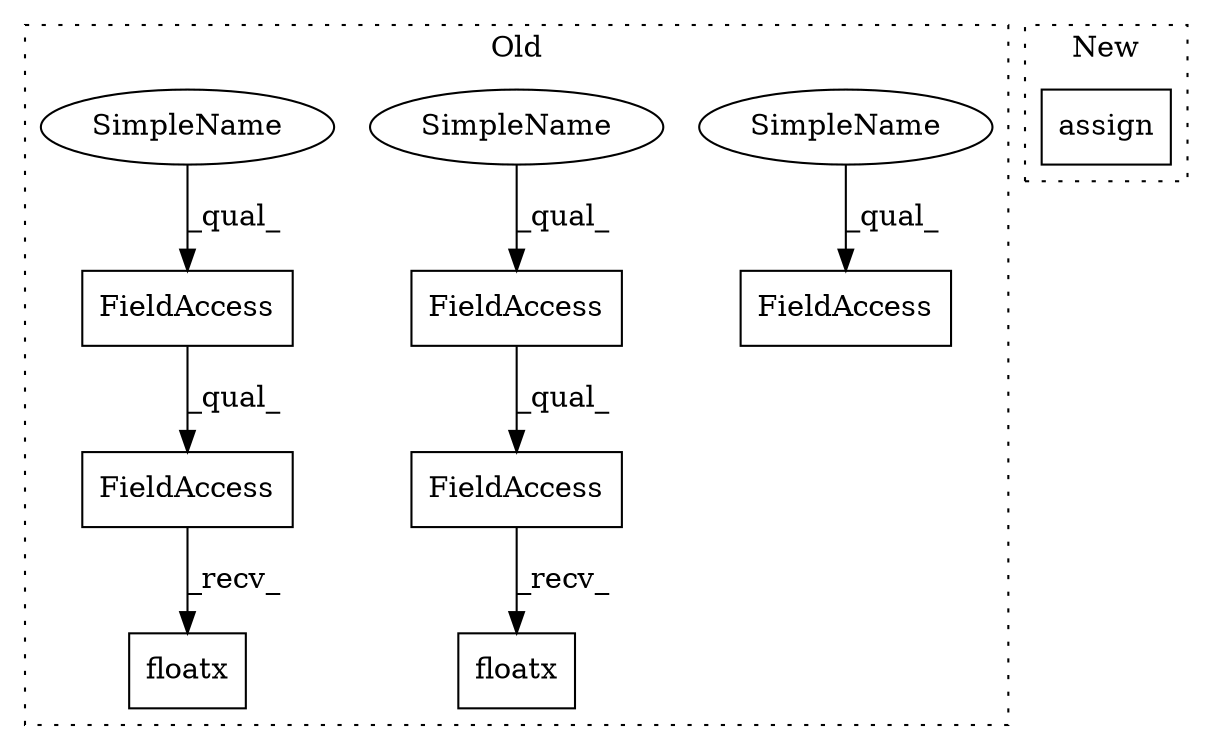 digraph G {
subgraph cluster0 {
1 [label="floatx" a="32" s="5984" l="8" shape="box"];
3 [label="FieldAccess" a="22" s="5959" l="24" shape="box"];
4 [label="FieldAccess" a="22" s="5959" l="16" shape="box"];
5 [label="FieldAccess" a="22" s="6419" l="16" shape="box"];
6 [label="FieldAccess" a="22" s="5795" l="16" shape="box"];
7 [label="FieldAccess" a="22" s="6419" l="24" shape="box"];
8 [label="floatx" a="32" s="6444" l="8" shape="box"];
9 [label="SimpleName" a="42" s="5795" l="10" shape="ellipse"];
10 [label="SimpleName" a="42" s="6419" l="10" shape="ellipse"];
11 [label="SimpleName" a="42" s="5959" l="10" shape="ellipse"];
label = "Old";
style="dotted";
}
subgraph cluster1 {
2 [label="assign" a="32" s="5670,5704" l="7,1" shape="box"];
label = "New";
style="dotted";
}
3 -> 1 [label="_recv_"];
4 -> 3 [label="_qual_"];
5 -> 7 [label="_qual_"];
7 -> 8 [label="_recv_"];
9 -> 6 [label="_qual_"];
10 -> 5 [label="_qual_"];
11 -> 4 [label="_qual_"];
}